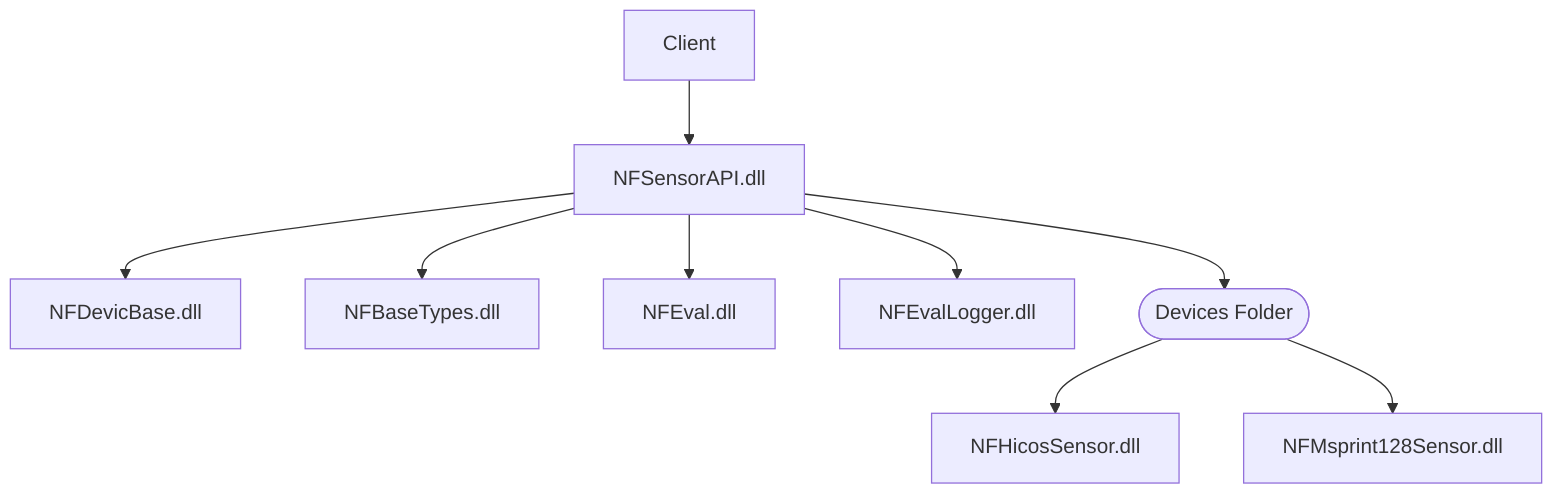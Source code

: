 graph TD
Client --> NFSensorAPI.dll
    NFSensorAPI.dll --> NFDevicBase.dll
    NFSensorAPI.dll --> NFBaseTypes.dll
    NFSensorAPI.dll --> NFEval.dll
    NFSensorAPI.dll --> NFEvalLogger.dll
    NFSensorAPI.dll --> Plugins([Devices Folder]) 
    Plugins --> NFHicosSensor.dll
    Plugins --> NFMsprint128Sensor.dll